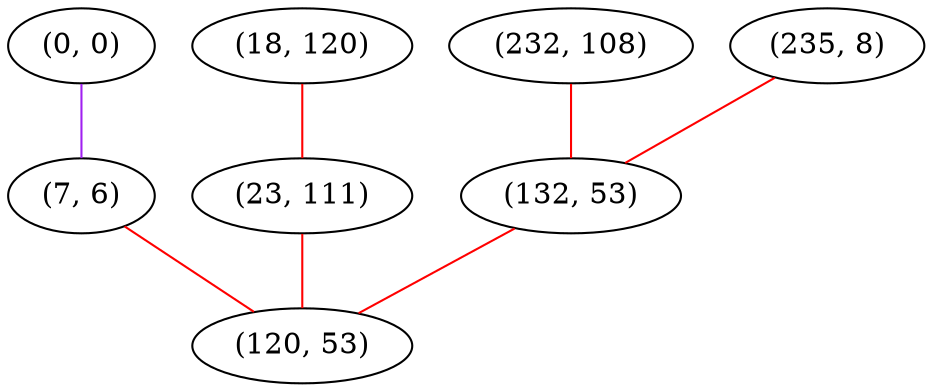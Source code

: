 graph "" {
"(0, 0)";
"(232, 108)";
"(235, 8)";
"(18, 120)";
"(7, 6)";
"(23, 111)";
"(132, 53)";
"(120, 53)";
"(0, 0)" -- "(7, 6)"  [color=purple, key=0, weight=4];
"(232, 108)" -- "(132, 53)"  [color=red, key=0, weight=1];
"(235, 8)" -- "(132, 53)"  [color=red, key=0, weight=1];
"(18, 120)" -- "(23, 111)"  [color=red, key=0, weight=1];
"(7, 6)" -- "(120, 53)"  [color=red, key=0, weight=1];
"(23, 111)" -- "(120, 53)"  [color=red, key=0, weight=1];
"(132, 53)" -- "(120, 53)"  [color=red, key=0, weight=1];
}
